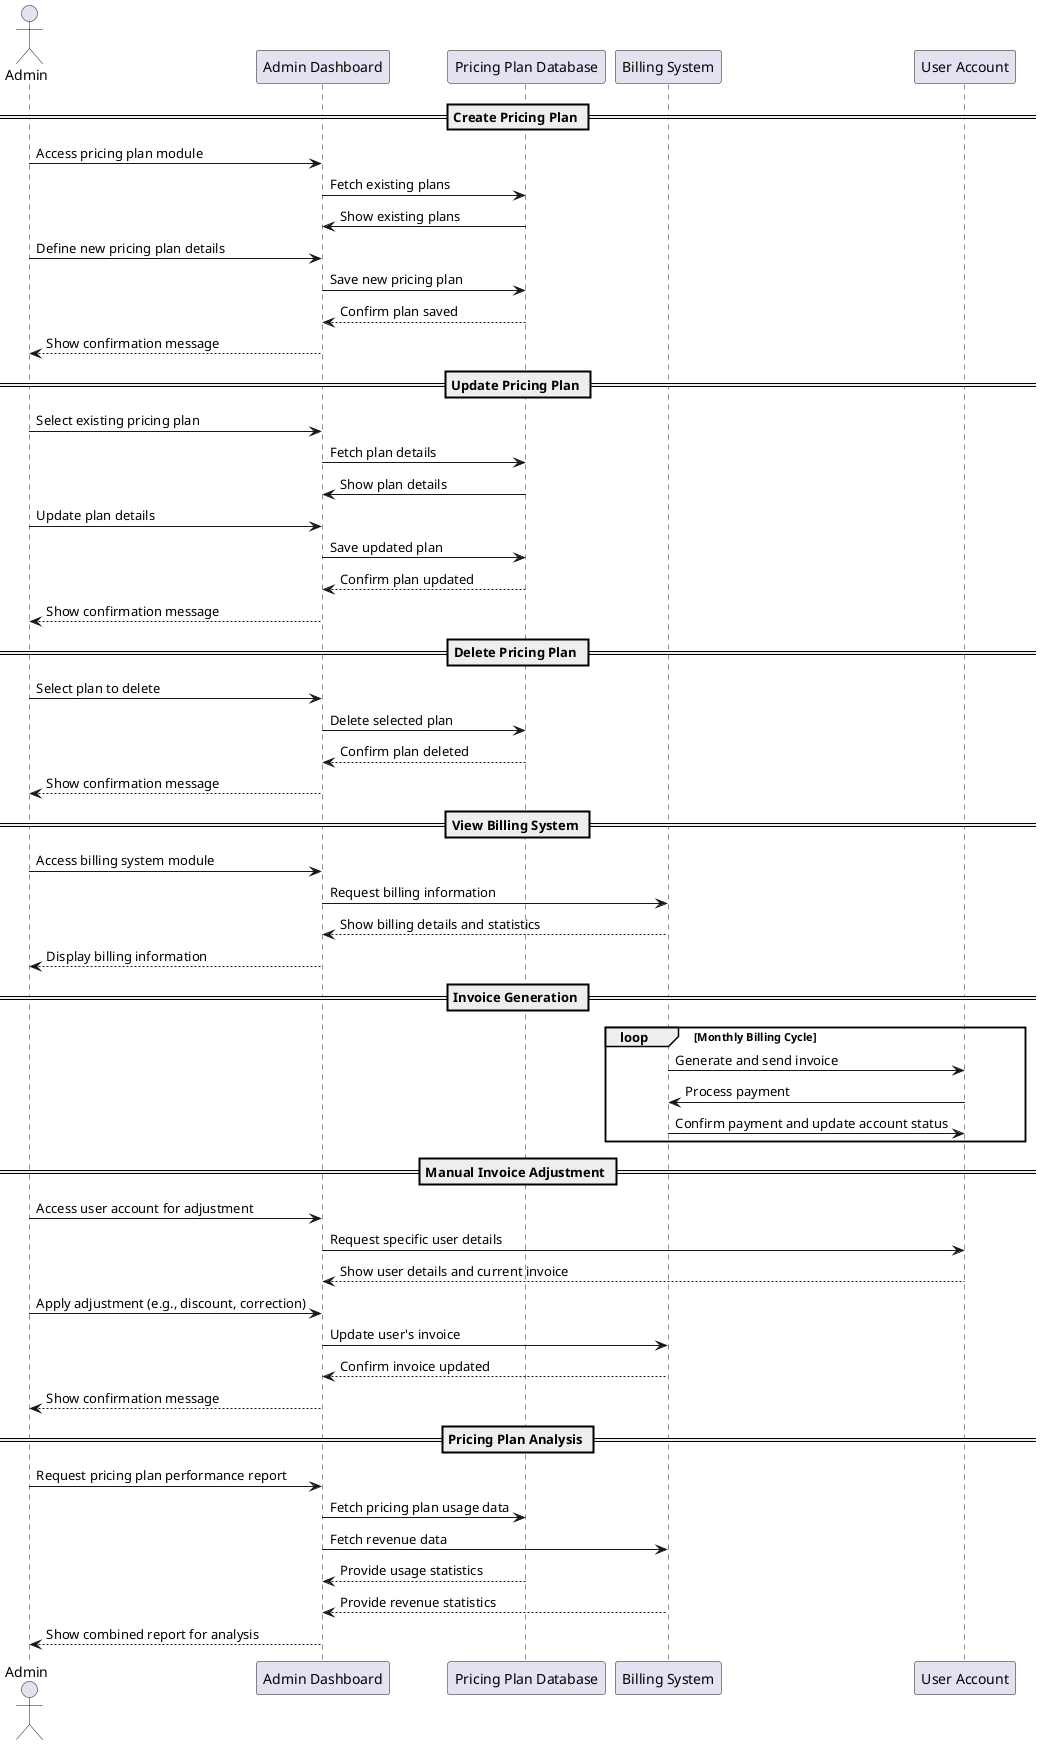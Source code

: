 @startuml
actor Admin
participant "Admin Dashboard" as Dashboard
participant "Pricing Plan Database" as PricingDB
participant "Billing System" as Billing
participant "User Account" as User

== Create Pricing Plan ==
Admin -> Dashboard: Access pricing plan module
Dashboard -> PricingDB: Fetch existing plans
Dashboard <- PricingDB: Show existing plans
Admin -> Dashboard: Define new pricing plan details
Dashboard -> PricingDB: Save new pricing plan
PricingDB --> Dashboard: Confirm plan saved
Dashboard --> Admin: Show confirmation message

== Update Pricing Plan ==
Admin -> Dashboard: Select existing pricing plan
Dashboard -> PricingDB: Fetch plan details
Dashboard <- PricingDB: Show plan details
Admin -> Dashboard: Update plan details
Dashboard -> PricingDB: Save updated plan
PricingDB --> Dashboard: Confirm plan updated
Dashboard --> Admin: Show confirmation message

== Delete Pricing Plan ==
Admin -> Dashboard: Select plan to delete
Dashboard -> PricingDB: Delete selected plan
PricingDB --> Dashboard: Confirm plan deleted
Dashboard --> Admin: Show confirmation message

== View Billing System ==
Admin -> Dashboard: Access billing system module
Dashboard -> Billing: Request billing information
Billing --> Dashboard: Show billing details and statistics
Dashboard --> Admin: Display billing information

== Invoice Generation ==
loop Monthly Billing Cycle
    Billing -> User: Generate and send invoice
    User -> Billing: Process payment
    Billing -> User: Confirm payment and update account status
end

== Manual Invoice Adjustment ==
Admin -> Dashboard: Access user account for adjustment
Dashboard -> User: Request specific user details
User --> Dashboard: Show user details and current invoice
Admin -> Dashboard: Apply adjustment (e.g., discount, correction)
Dashboard -> Billing: Update user's invoice
Billing --> Dashboard: Confirm invoice updated
Dashboard --> Admin: Show confirmation message

== Pricing Plan Analysis ==
Admin -> Dashboard: Request pricing plan performance report
Dashboard -> PricingDB: Fetch pricing plan usage data
Dashboard -> Billing: Fetch revenue data
PricingDB --> Dashboard: Provide usage statistics
Billing --> Dashboard: Provide revenue statistics
Dashboard --> Admin: Show combined report for analysis

@enduml